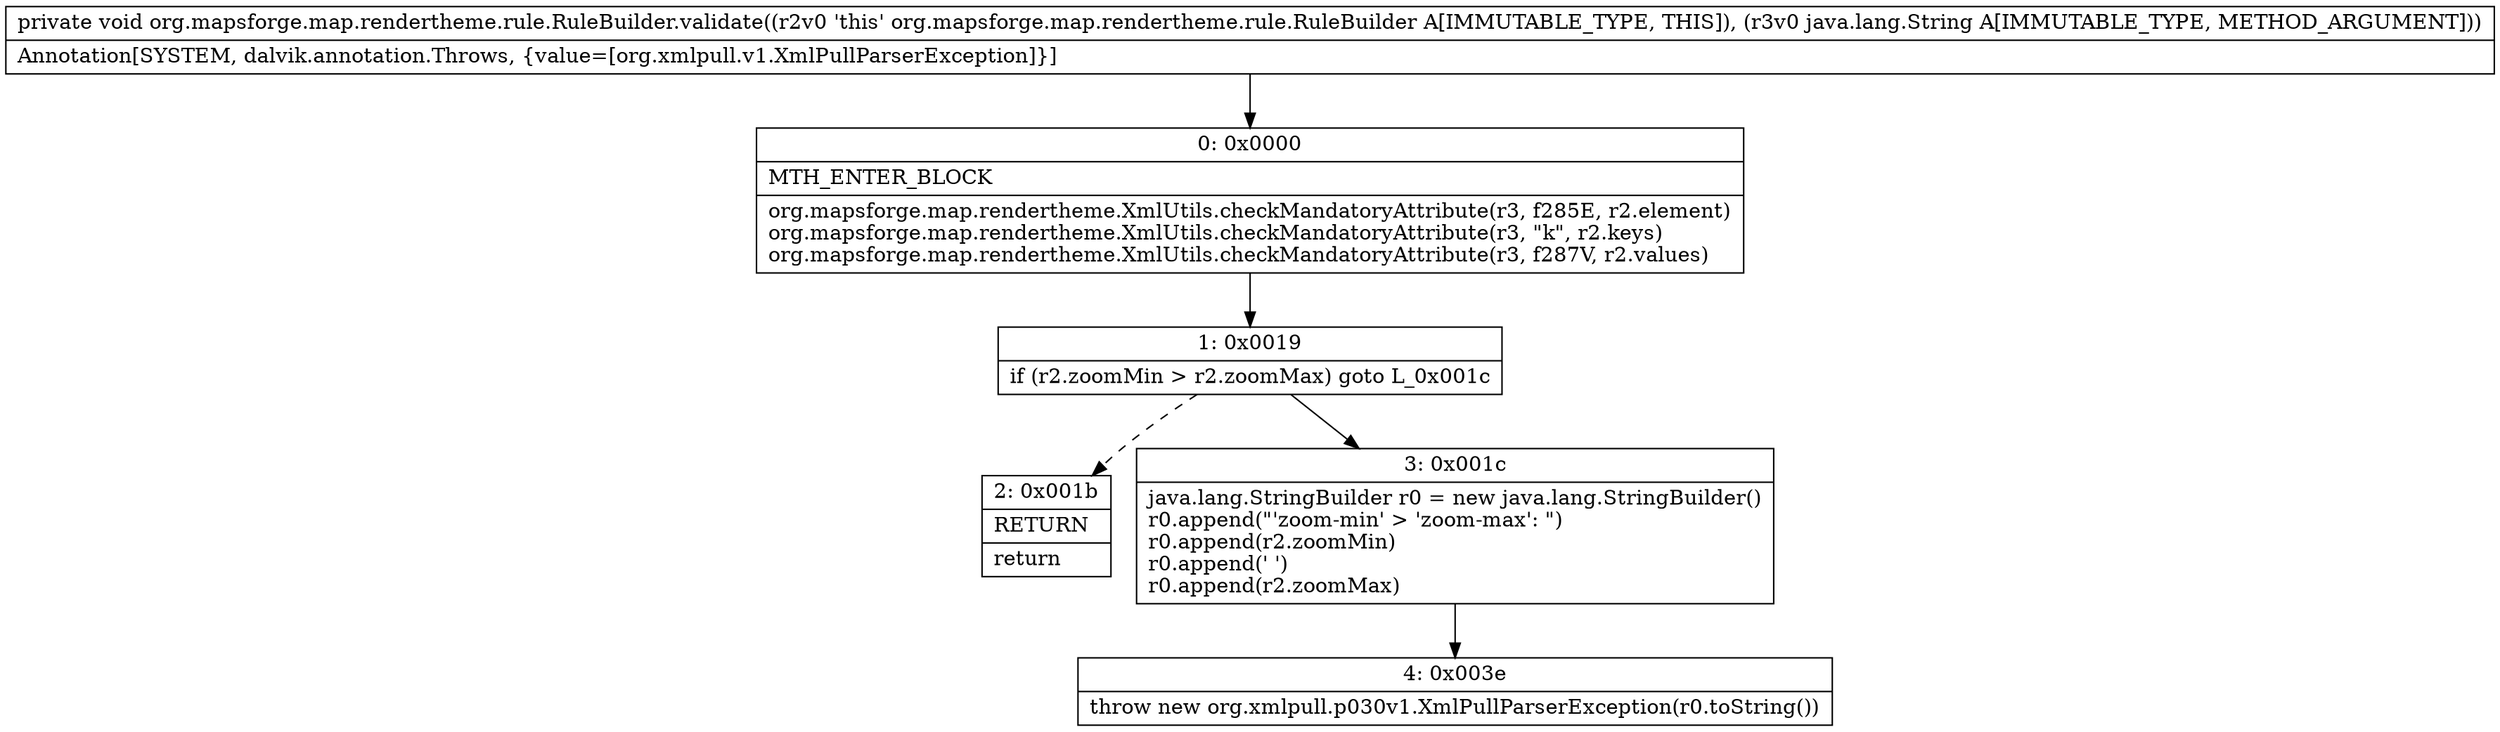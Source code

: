 digraph "CFG fororg.mapsforge.map.rendertheme.rule.RuleBuilder.validate(Ljava\/lang\/String;)V" {
Node_0 [shape=record,label="{0\:\ 0x0000|MTH_ENTER_BLOCK\l|org.mapsforge.map.rendertheme.XmlUtils.checkMandatoryAttribute(r3, f285E, r2.element)\lorg.mapsforge.map.rendertheme.XmlUtils.checkMandatoryAttribute(r3, \"k\", r2.keys)\lorg.mapsforge.map.rendertheme.XmlUtils.checkMandatoryAttribute(r3, f287V, r2.values)\l}"];
Node_1 [shape=record,label="{1\:\ 0x0019|if (r2.zoomMin \> r2.zoomMax) goto L_0x001c\l}"];
Node_2 [shape=record,label="{2\:\ 0x001b|RETURN\l|return\l}"];
Node_3 [shape=record,label="{3\:\ 0x001c|java.lang.StringBuilder r0 = new java.lang.StringBuilder()\lr0.append(\"'zoom\-min' \> 'zoom\-max': \")\lr0.append(r2.zoomMin)\lr0.append(' ')\lr0.append(r2.zoomMax)\l}"];
Node_4 [shape=record,label="{4\:\ 0x003e|throw new org.xmlpull.p030v1.XmlPullParserException(r0.toString())\l}"];
MethodNode[shape=record,label="{private void org.mapsforge.map.rendertheme.rule.RuleBuilder.validate((r2v0 'this' org.mapsforge.map.rendertheme.rule.RuleBuilder A[IMMUTABLE_TYPE, THIS]), (r3v0 java.lang.String A[IMMUTABLE_TYPE, METHOD_ARGUMENT]))  | Annotation[SYSTEM, dalvik.annotation.Throws, \{value=[org.xmlpull.v1.XmlPullParserException]\}]\l}"];
MethodNode -> Node_0;
Node_0 -> Node_1;
Node_1 -> Node_2[style=dashed];
Node_1 -> Node_3;
Node_3 -> Node_4;
}

